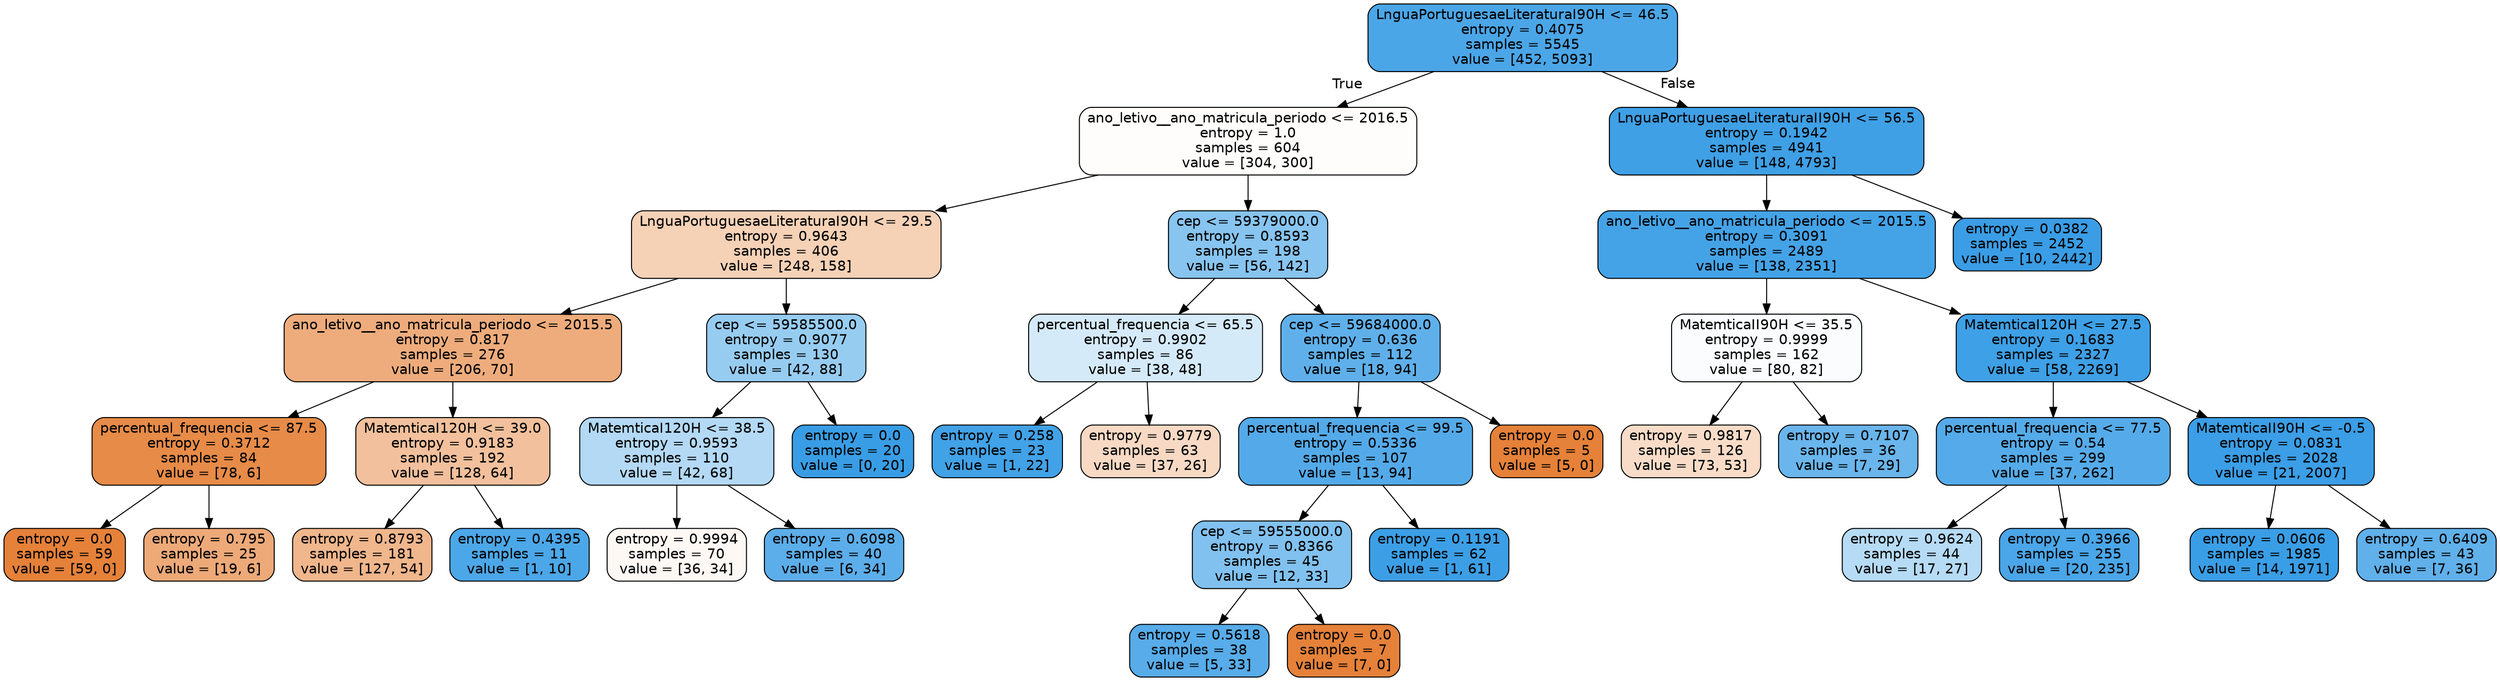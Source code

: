 digraph Tree {
node [shape=box, style="filled, rounded", color="black", fontname=helvetica] ;
edge [fontname=helvetica] ;
0 [label="LnguaPortuguesaeLiteraturaI90H <= 46.5\nentropy = 0.4075\nsamples = 5545\nvalue = [452, 5093]", fillcolor="#399de5e8"] ;
1 [label="ano_letivo__ano_matricula_periodo <= 2016.5\nentropy = 1.0\nsamples = 604\nvalue = [304, 300]", fillcolor="#e5813903"] ;
0 -> 1 [labeldistance=2.5, labelangle=45, headlabel="True"] ;
9 [label="LnguaPortuguesaeLiteraturaI90H <= 29.5\nentropy = 0.9643\nsamples = 406\nvalue = [248, 158]", fillcolor="#e581395d"] ;
1 -> 9 ;
11 [label="ano_letivo__ano_matricula_periodo <= 2015.5\nentropy = 0.817\nsamples = 276\nvalue = [206, 70]", fillcolor="#e58139a8"] ;
9 -> 11 ;
15 [label="percentual_frequencia <= 87.5\nentropy = 0.3712\nsamples = 84\nvalue = [78, 6]", fillcolor="#e58139eb"] ;
11 -> 15 ;
35 [label="entropy = 0.0\nsamples = 59\nvalue = [59, 0]", fillcolor="#e58139ff"] ;
15 -> 35 ;
36 [label="entropy = 0.795\nsamples = 25\nvalue = [19, 6]", fillcolor="#e58139ae"] ;
15 -> 36 ;
16 [label="MatemticaI120H <= 39.0\nentropy = 0.9183\nsamples = 192\nvalue = [128, 64]", fillcolor="#e581397f"] ;
11 -> 16 ;
29 [label="entropy = 0.8793\nsamples = 181\nvalue = [127, 54]", fillcolor="#e5813993"] ;
16 -> 29 ;
30 [label="entropy = 0.4395\nsamples = 11\nvalue = [1, 10]", fillcolor="#399de5e6"] ;
16 -> 30 ;
12 [label="cep <= 59585500.0\nentropy = 0.9077\nsamples = 130\nvalue = [42, 88]", fillcolor="#399de585"] ;
9 -> 12 ;
27 [label="MatemticaI120H <= 38.5\nentropy = 0.9593\nsamples = 110\nvalue = [42, 68]", fillcolor="#399de561"] ;
12 -> 27 ;
37 [label="entropy = 0.9994\nsamples = 70\nvalue = [36, 34]", fillcolor="#e581390e"] ;
27 -> 37 ;
38 [label="entropy = 0.6098\nsamples = 40\nvalue = [6, 34]", fillcolor="#399de5d2"] ;
27 -> 38 ;
28 [label="entropy = 0.0\nsamples = 20\nvalue = [0, 20]", fillcolor="#399de5ff"] ;
12 -> 28 ;
10 [label="cep <= 59379000.0\nentropy = 0.8593\nsamples = 198\nvalue = [56, 142]", fillcolor="#399de59a"] ;
1 -> 10 ;
19 [label="percentual_frequencia <= 65.5\nentropy = 0.9902\nsamples = 86\nvalue = [38, 48]", fillcolor="#399de535"] ;
10 -> 19 ;
21 [label="entropy = 0.258\nsamples = 23\nvalue = [1, 22]", fillcolor="#399de5f3"] ;
19 -> 21 ;
22 [label="entropy = 0.9779\nsamples = 63\nvalue = [37, 26]", fillcolor="#e581394c"] ;
19 -> 22 ;
20 [label="cep <= 59684000.0\nentropy = 0.636\nsamples = 112\nvalue = [18, 94]", fillcolor="#399de5ce"] ;
10 -> 20 ;
23 [label="percentual_frequencia <= 99.5\nentropy = 0.5336\nsamples = 107\nvalue = [13, 94]", fillcolor="#399de5dc"] ;
20 -> 23 ;
31 [label="cep <= 59555000.0\nentropy = 0.8366\nsamples = 45\nvalue = [12, 33]", fillcolor="#399de5a2"] ;
23 -> 31 ;
33 [label="entropy = 0.5618\nsamples = 38\nvalue = [5, 33]", fillcolor="#399de5d8"] ;
31 -> 33 ;
34 [label="entropy = 0.0\nsamples = 7\nvalue = [7, 0]", fillcolor="#e58139ff"] ;
31 -> 34 ;
32 [label="entropy = 0.1191\nsamples = 62\nvalue = [1, 61]", fillcolor="#399de5fb"] ;
23 -> 32 ;
24 [label="entropy = 0.0\nsamples = 5\nvalue = [5, 0]", fillcolor="#e58139ff"] ;
20 -> 24 ;
2 [label="LnguaPortuguesaeLiteraturaII90H <= 56.5\nentropy = 0.1942\nsamples = 4941\nvalue = [148, 4793]", fillcolor="#399de5f7"] ;
0 -> 2 [labeldistance=2.5, labelangle=-45, headlabel="False"] ;
3 [label="ano_letivo__ano_matricula_periodo <= 2015.5\nentropy = 0.3091\nsamples = 2489\nvalue = [138, 2351]", fillcolor="#399de5f0"] ;
2 -> 3 ;
5 [label="MatemticaII90H <= 35.5\nentropy = 0.9999\nsamples = 162\nvalue = [80, 82]", fillcolor="#399de506"] ;
3 -> 5 ;
25 [label="entropy = 0.9817\nsamples = 126\nvalue = [73, 53]", fillcolor="#e5813946"] ;
5 -> 25 ;
26 [label="entropy = 0.7107\nsamples = 36\nvalue = [7, 29]", fillcolor="#399de5c1"] ;
5 -> 26 ;
6 [label="MatemticaI120H <= 27.5\nentropy = 0.1683\nsamples = 2327\nvalue = [58, 2269]", fillcolor="#399de5f8"] ;
3 -> 6 ;
7 [label="percentual_frequencia <= 77.5\nentropy = 0.54\nsamples = 299\nvalue = [37, 262]", fillcolor="#399de5db"] ;
6 -> 7 ;
17 [label="entropy = 0.9624\nsamples = 44\nvalue = [17, 27]", fillcolor="#399de55e"] ;
7 -> 17 ;
18 [label="entropy = 0.3966\nsamples = 255\nvalue = [20, 235]", fillcolor="#399de5e9"] ;
7 -> 18 ;
8 [label="MatemticaII90H <= -0.5\nentropy = 0.0831\nsamples = 2028\nvalue = [21, 2007]", fillcolor="#399de5fc"] ;
6 -> 8 ;
13 [label="entropy = 0.0606\nsamples = 1985\nvalue = [14, 1971]", fillcolor="#399de5fd"] ;
8 -> 13 ;
14 [label="entropy = 0.6409\nsamples = 43\nvalue = [7, 36]", fillcolor="#399de5cd"] ;
8 -> 14 ;
4 [label="entropy = 0.0382\nsamples = 2452\nvalue = [10, 2442]", fillcolor="#399de5fe"] ;
2 -> 4 ;
}